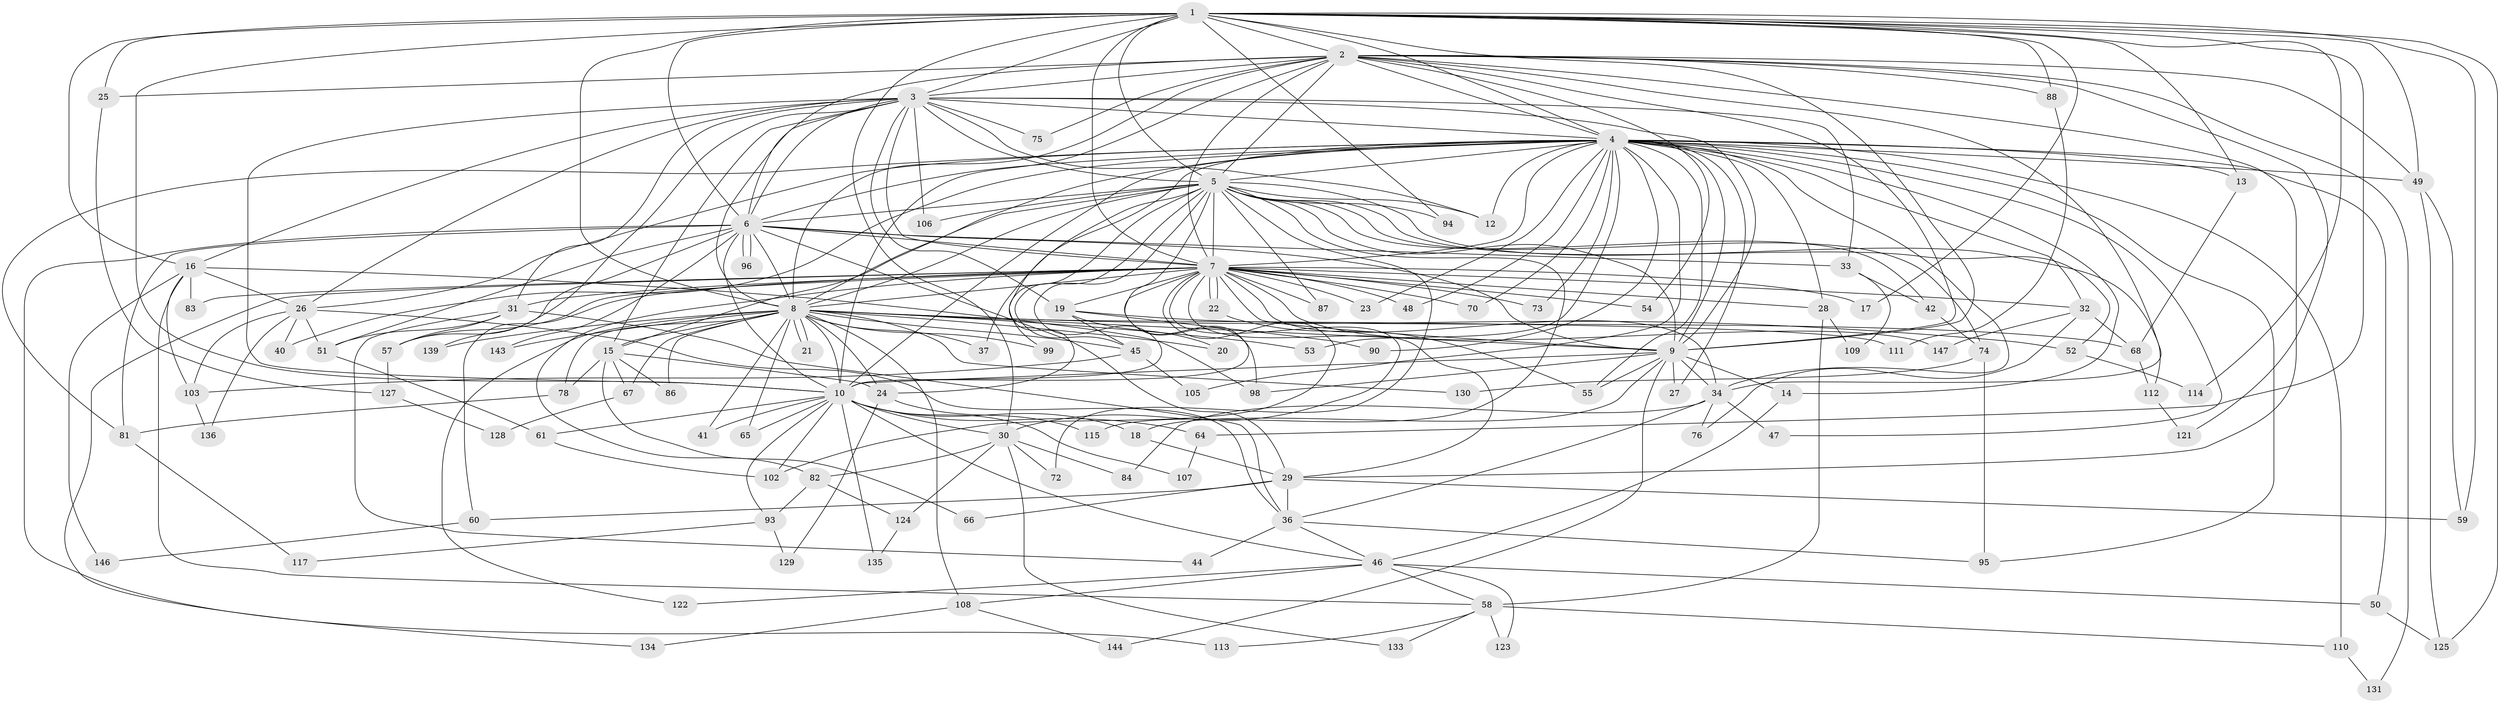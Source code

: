 // original degree distribution, {22: 0.006802721088435374, 18: 0.006802721088435374, 19: 0.006802721088435374, 35: 0.006802721088435374, 26: 0.006802721088435374, 20: 0.013605442176870748, 30: 0.006802721088435374, 32: 0.006802721088435374, 15: 0.006802721088435374, 2: 0.5102040816326531, 3: 0.21768707482993196, 6: 0.02040816326530612, 4: 0.10884353741496598, 5: 0.027210884353741496, 8: 0.027210884353741496, 7: 0.02040816326530612}
// Generated by graph-tools (version 1.1) at 2025/10/02/27/25 16:10:57]
// undirected, 114 vertices, 279 edges
graph export_dot {
graph [start="1"]
  node [color=gray90,style=filled];
  1 [super="+11"];
  2 [super="+92"];
  3 [super="+91"];
  4 [super="+132"];
  5 [super="+38"];
  6 [super="+39"];
  7 [super="+35"];
  8 [super="+56"];
  9 [super="+63"];
  10 [super="+85"];
  12 [super="+120"];
  13;
  14;
  15 [super="+43"];
  16 [super="+69"];
  17;
  18 [super="+118"];
  19 [super="+80"];
  20;
  21;
  22 [super="+79"];
  23;
  24 [super="+62"];
  25;
  26 [super="+126"];
  27;
  28;
  29;
  30 [super="+97"];
  31;
  32;
  33;
  34 [super="+141"];
  36 [super="+101"];
  37;
  40;
  41;
  42;
  44;
  45;
  46 [super="+100"];
  47;
  48;
  49 [super="+77"];
  50;
  51 [super="+71"];
  52;
  53;
  54;
  55 [super="+142"];
  57 [super="+137"];
  58;
  59;
  60;
  61 [super="+145"];
  64;
  65;
  66;
  67;
  68 [super="+89"];
  70;
  72;
  73;
  74 [super="+119"];
  75;
  76;
  78 [super="+138"];
  81;
  82;
  83;
  84;
  86;
  87;
  88;
  90;
  93;
  94;
  95;
  96;
  98 [super="+104"];
  99;
  102;
  103 [super="+116"];
  105;
  106;
  107;
  108;
  109;
  110;
  111;
  112;
  113;
  114;
  115;
  117;
  121;
  122;
  123;
  124;
  125 [super="+140"];
  127;
  128;
  129;
  130;
  131;
  133;
  134;
  135;
  136;
  139;
  143;
  144;
  146;
  147;
  1 -- 2;
  1 -- 3;
  1 -- 4;
  1 -- 5;
  1 -- 6;
  1 -- 7;
  1 -- 8 [weight=2];
  1 -- 9;
  1 -- 10;
  1 -- 13;
  1 -- 16;
  1 -- 17;
  1 -- 25;
  1 -- 30;
  1 -- 49;
  1 -- 59;
  1 -- 64;
  1 -- 88;
  1 -- 94;
  1 -- 114;
  1 -- 125;
  2 -- 3;
  2 -- 4;
  2 -- 5;
  2 -- 6;
  2 -- 7;
  2 -- 8;
  2 -- 9;
  2 -- 10;
  2 -- 25;
  2 -- 29;
  2 -- 34;
  2 -- 54;
  2 -- 75;
  2 -- 88;
  2 -- 121;
  2 -- 131;
  2 -- 49;
  3 -- 4;
  3 -- 5 [weight=2];
  3 -- 6;
  3 -- 7;
  3 -- 8;
  3 -- 9;
  3 -- 10;
  3 -- 12;
  3 -- 16;
  3 -- 19;
  3 -- 26;
  3 -- 31;
  3 -- 33;
  3 -- 75;
  3 -- 139;
  3 -- 15;
  3 -- 106;
  4 -- 5 [weight=2];
  4 -- 6 [weight=2];
  4 -- 7;
  4 -- 8;
  4 -- 9;
  4 -- 10;
  4 -- 12;
  4 -- 13;
  4 -- 14;
  4 -- 23;
  4 -- 24;
  4 -- 26;
  4 -- 27;
  4 -- 28;
  4 -- 32;
  4 -- 40;
  4 -- 47;
  4 -- 48;
  4 -- 49;
  4 -- 50;
  4 -- 53;
  4 -- 55;
  4 -- 70;
  4 -- 73;
  4 -- 81;
  4 -- 90;
  4 -- 95;
  4 -- 105;
  4 -- 110;
  4 -- 34;
  5 -- 6;
  5 -- 7;
  5 -- 8;
  5 -- 9;
  5 -- 10;
  5 -- 15;
  5 -- 37;
  5 -- 42;
  5 -- 45;
  5 -- 52;
  5 -- 72;
  5 -- 74;
  5 -- 87;
  5 -- 94;
  5 -- 98;
  5 -- 99;
  5 -- 106;
  5 -- 112;
  5 -- 115;
  5 -- 12;
  6 -- 7;
  6 -- 8 [weight=2];
  6 -- 9;
  6 -- 10 [weight=2];
  6 -- 29;
  6 -- 33;
  6 -- 51;
  6 -- 81;
  6 -- 96;
  6 -- 96;
  6 -- 113;
  6 -- 143;
  6 -- 57;
  7 -- 8;
  7 -- 9;
  7 -- 10;
  7 -- 17;
  7 -- 19;
  7 -- 22;
  7 -- 22;
  7 -- 23;
  7 -- 28;
  7 -- 30;
  7 -- 31;
  7 -- 32;
  7 -- 34;
  7 -- 48;
  7 -- 54;
  7 -- 60;
  7 -- 70;
  7 -- 73;
  7 -- 82;
  7 -- 83;
  7 -- 87;
  7 -- 134;
  7 -- 147;
  7 -- 57;
  7 -- 29;
  7 -- 102;
  8 -- 9;
  8 -- 10;
  8 -- 15;
  8 -- 20;
  8 -- 21;
  8 -- 21;
  8 -- 24;
  8 -- 37;
  8 -- 41;
  8 -- 45;
  8 -- 52;
  8 -- 53;
  8 -- 65;
  8 -- 67;
  8 -- 78;
  8 -- 86;
  8 -- 99;
  8 -- 108;
  8 -- 111;
  8 -- 122;
  8 -- 130;
  8 -- 139;
  8 -- 143;
  9 -- 10;
  9 -- 14;
  9 -- 18;
  9 -- 27;
  9 -- 55;
  9 -- 144;
  9 -- 34;
  9 -- 98;
  10 -- 18;
  10 -- 41;
  10 -- 46;
  10 -- 61;
  10 -- 64;
  10 -- 65;
  10 -- 93;
  10 -- 102;
  10 -- 107;
  10 -- 135;
  10 -- 30;
  13 -- 68;
  14 -- 46;
  15 -- 67;
  15 -- 78;
  15 -- 86;
  15 -- 66;
  15 -- 24;
  16 -- 146;
  16 -- 98;
  16 -- 83;
  16 -- 103;
  16 -- 58;
  16 -- 26;
  18 -- 29;
  19 -- 20;
  19 -- 90;
  19 -- 68;
  19 -- 45;
  22 -- 55;
  24 -- 115;
  24 -- 129;
  25 -- 127;
  26 -- 40;
  26 -- 51;
  26 -- 103;
  26 -- 136;
  26 -- 36;
  28 -- 58;
  28 -- 109;
  29 -- 36;
  29 -- 59;
  29 -- 60;
  29 -- 66;
  30 -- 72;
  30 -- 82;
  30 -- 84;
  30 -- 124;
  30 -- 133;
  31 -- 36;
  31 -- 44;
  31 -- 57;
  31 -- 51;
  32 -- 68;
  32 -- 76;
  32 -- 147;
  33 -- 42;
  33 -- 109;
  34 -- 47;
  34 -- 76;
  34 -- 84;
  34 -- 36;
  36 -- 44;
  36 -- 46;
  36 -- 95;
  42 -- 74;
  45 -- 103;
  45 -- 105;
  46 -- 50;
  46 -- 58;
  46 -- 108;
  46 -- 122;
  46 -- 123;
  49 -- 59;
  49 -- 125;
  50 -- 125;
  51 -- 61;
  52 -- 114;
  57 -- 127;
  58 -- 110;
  58 -- 113;
  58 -- 123;
  58 -- 133;
  60 -- 146;
  61 -- 102;
  64 -- 107;
  67 -- 128;
  68 -- 112;
  74 -- 130;
  74 -- 95;
  78 -- 81;
  81 -- 117;
  82 -- 93;
  82 -- 124;
  88 -- 111;
  93 -- 117;
  93 -- 129;
  103 -- 136;
  108 -- 134;
  108 -- 144;
  110 -- 131;
  112 -- 121;
  124 -- 135;
  127 -- 128;
}
